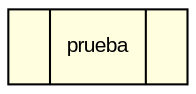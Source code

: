digraph Arbol {
    rankdir=TB;
    node [shape=record, style=filled, fillcolor=lightyellow, fontname="Arial", fontsize=10];
    n1317586218 [label="<L> | prueba | <R>"];
}
